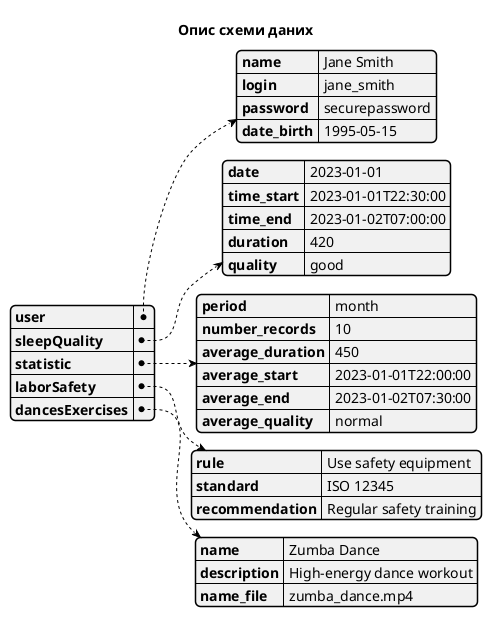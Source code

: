 @startjson
title Опис схеми даних

{
  "user": {
    "name": "Jane Smith",
    "login": "jane_smith",
    "password": "securepassword",
    "date_birth": "1995-05-15"
  },
  "sleepQuality": {
    "date": "2023-01-01",
    "time_start": "2023-01-01T22:30:00",
    "time_end": "2023-01-02T07:00:00",
    "duration": 420,
    "quality": "good"
  },
  "statistic": {
    "period": "month",
    "number_records": 10,
    "average_duration": 450,
    "average_start": "2023-01-01T22:00:00",
    "average_end": "2023-01-02T07:30:00",
    "average_quality": "normal"
  },
  "laborSafety": {
    "rule": "Use safety equipment",
    "standard": "ISO 12345",
    "recommendation": "Regular safety training"
  },
  "dancesExercises": {
    "name": "Zumba Dance",
    "description": "High-energy dance workout",
    "name_file": "zumba_dance.mp4"
  }
}

@endjson

